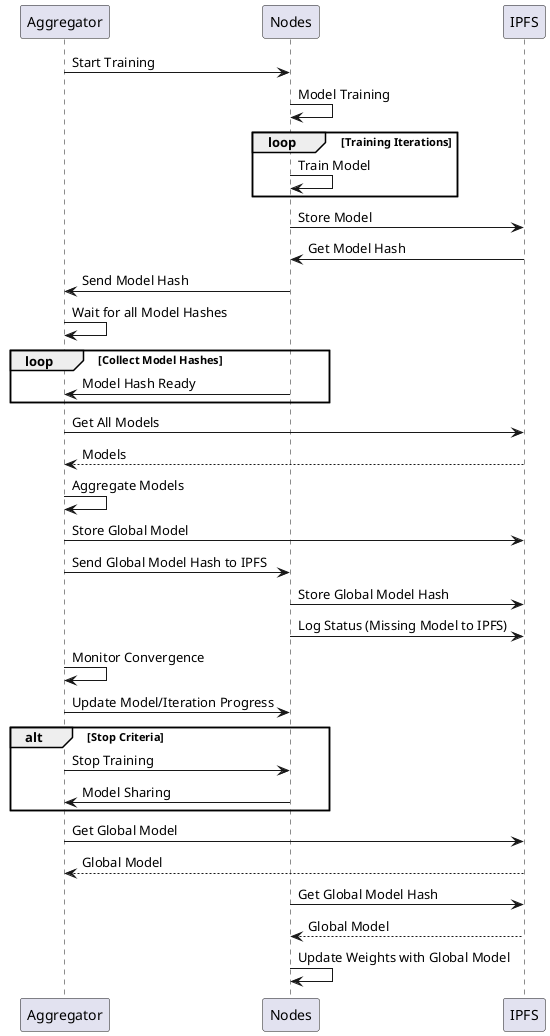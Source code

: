@startuml DFL_Process_With_Log_Tracking

participant "Aggregator" as Aggregator
participant "Nodes" as Nodes
participant "IPFS" as IPFS

Aggregator -> Nodes: Start Training
Nodes -> Nodes: Model Training

loop Training Iterations
    Nodes -> Nodes: Train Model
end


Nodes -> IPFS: Store Model
IPFS -> Nodes: Get Model Hash
Nodes -> Aggregator: Send Model Hash

Aggregator -> Aggregator: Wait for all Model Hashes
loop Collect Model Hashes
    Nodes -> Aggregator: Model Hash Ready
end

Aggregator -> IPFS: Get All Models
IPFS --> Aggregator: Models

Aggregator -> Aggregator: Aggregate Models
Aggregator -> IPFS: Store Global Model
Aggregator -> Nodes: Send Global Model Hash to IPFS
Nodes -> IPFS: Store Global Model Hash

Nodes -> IPFS: Log Status (Missing Model to IPFS)

Aggregator -> Aggregator: Monitor Convergence
Aggregator -> Nodes: Update Model/Iteration Progress

alt Stop Criteria
    Aggregator -> Nodes: Stop Training
    Nodes -> Aggregator: Model Sharing
end

Aggregator -> IPFS: Get Global Model
IPFS --> Aggregator: Global Model

Nodes -> IPFS: Get Global Model Hash
IPFS --> Nodes: Global Model

Nodes -> Nodes: Update Weights with Global Model

@enduml
